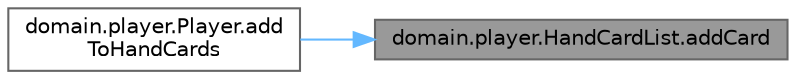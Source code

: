 digraph "domain.player.HandCardList.addCard"
{
 // LATEX_PDF_SIZE
  bgcolor="transparent";
  edge [fontname=Helvetica,fontsize=10,labelfontname=Helvetica,labelfontsize=10];
  node [fontname=Helvetica,fontsize=10,shape=box,height=0.2,width=0.4];
  rankdir="RL";
  Node1 [id="Node000001",label="domain.player.HandCardList.addCard",height=0.2,width=0.4,color="gray40", fillcolor="grey60", style="filled", fontcolor="black",tooltip=" "];
  Node1 -> Node2 [id="edge1_Node000001_Node000002",dir="back",color="steelblue1",style="solid",tooltip=" "];
  Node2 [id="Node000002",label="domain.player.Player.add\lToHandCards",height=0.2,width=0.4,color="grey40", fillcolor="white", style="filled",URL="$classdomain_1_1player_1_1_player.html#af7ded916cdfb9b92cd87170cc22da205",tooltip=" "];
}
